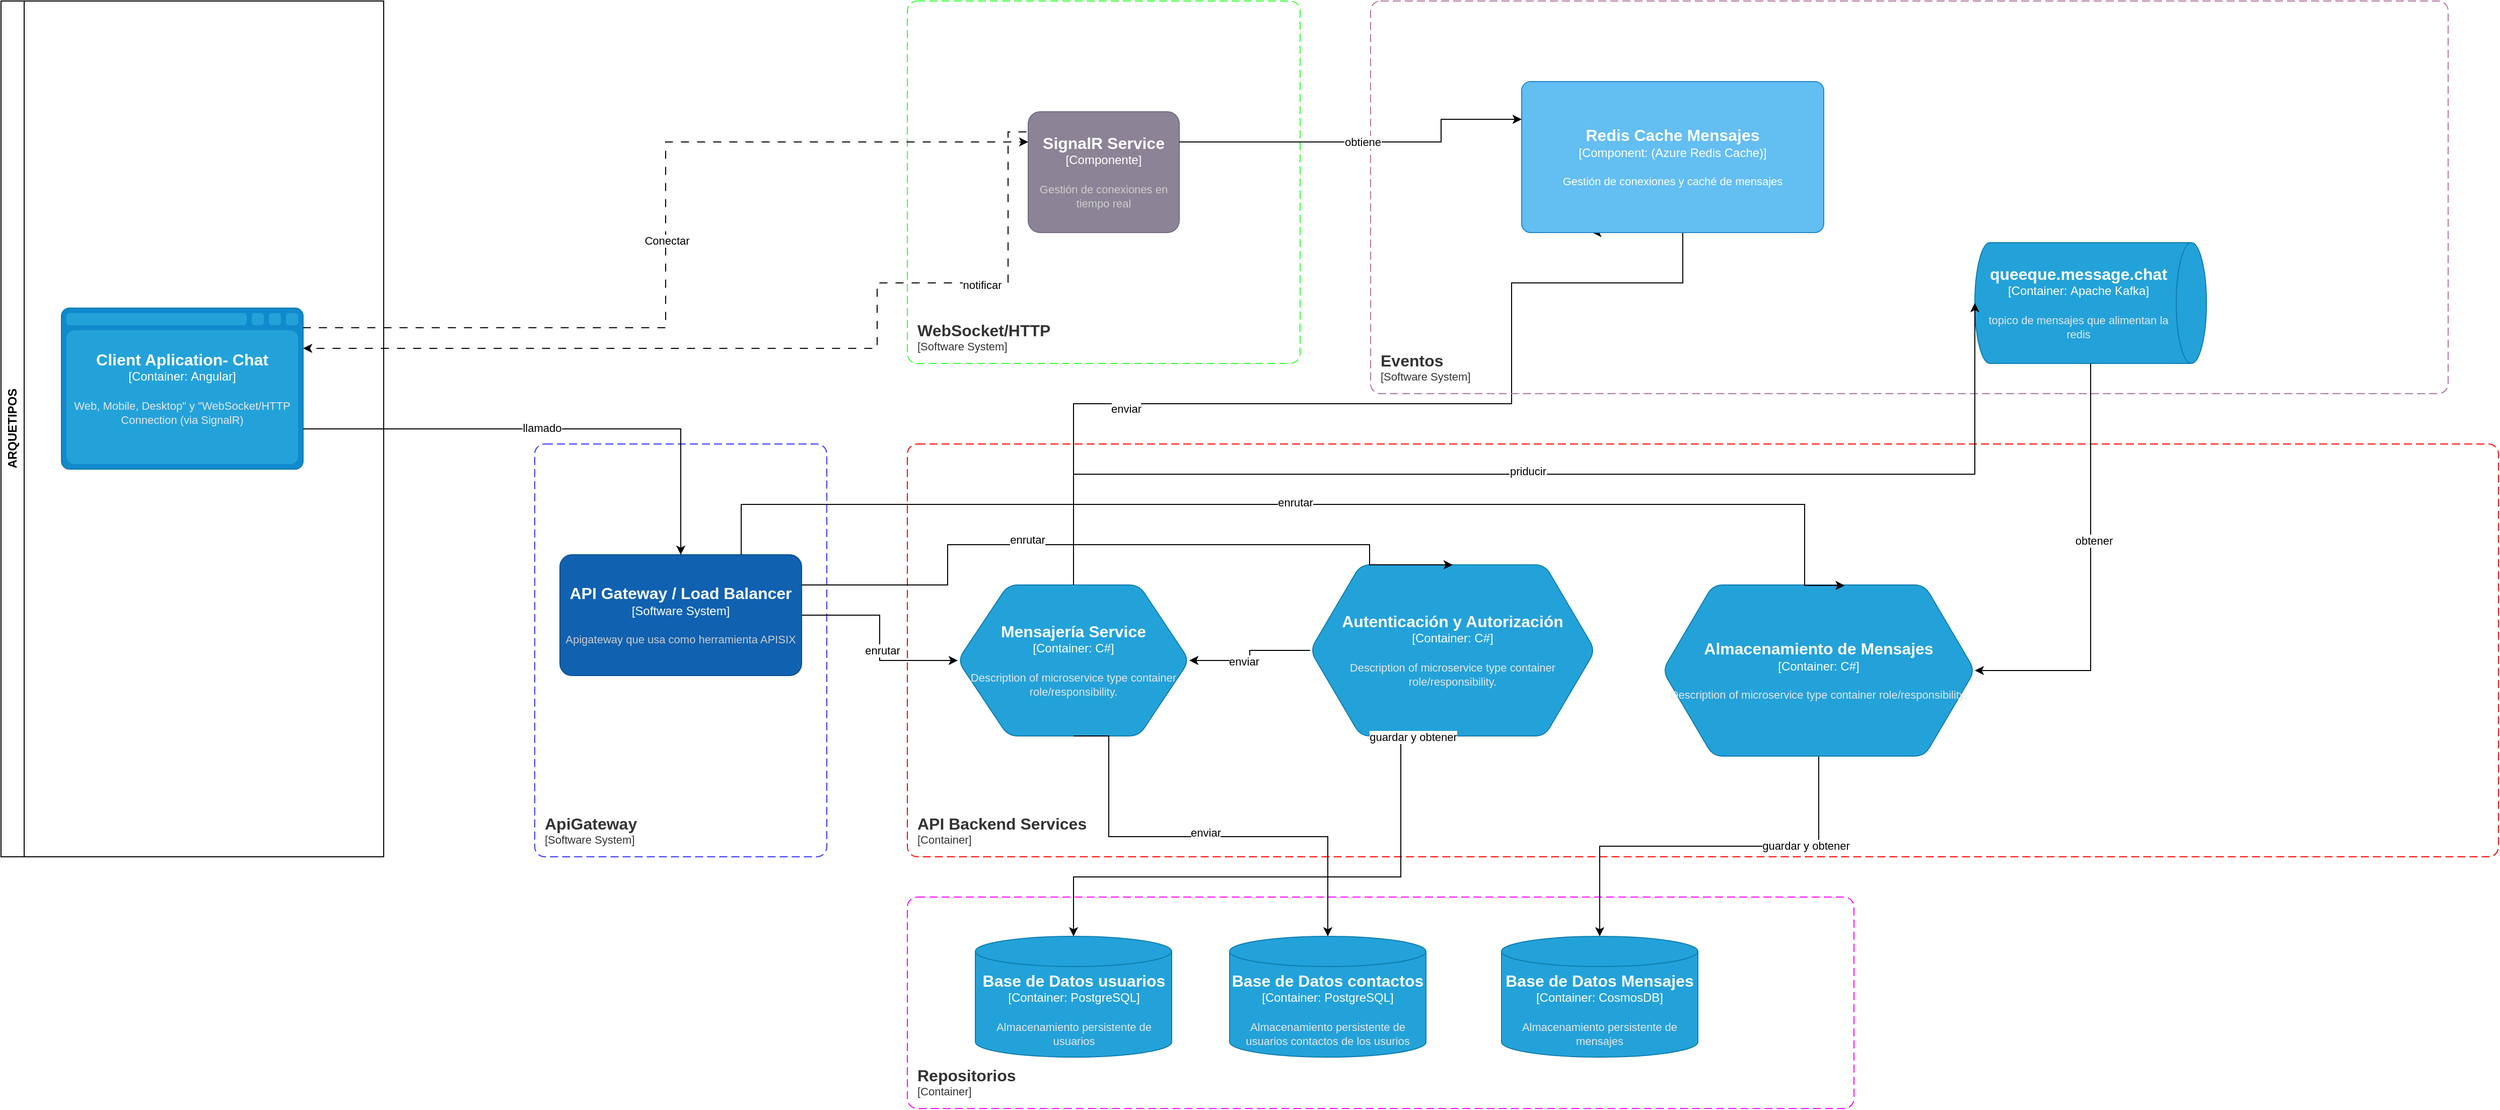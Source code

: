 <mxfile version="24.7.12">
  <diagram name="Página-1" id="nyKuOgUTFun6SCa8rSzU">
    <mxGraphModel dx="4924" dy="2206" grid="1" gridSize="10" guides="1" tooltips="1" connect="1" arrows="1" fold="1" page="1" pageScale="1" pageWidth="827" pageHeight="1169" math="0" shadow="0">
      <root>
        <mxCell id="0" />
        <mxCell id="1" parent="0" />
        <mxCell id="nwlU-YDam0vRjaBJBYIT-4" value="ARQUETIPOS" style="swimlane;horizontal=0;whiteSpace=wrap;html=1;" parent="1" vertex="1">
          <mxGeometry x="-390" y="120" width="380" height="850" as="geometry">
            <mxRectangle x="-390" y="120" width="40" height="240" as="alternateBounds" />
          </mxGeometry>
        </mxCell>
        <object placeholders="1" c4Name="Client Aplication- Chat" c4Type="Container" c4Technology="Angular" c4Description="Web, Mobile, Desktop&quot; y &quot;WebSocket/HTTP Connection (via SignalR)" label="&lt;font style=&quot;font-size: 16px&quot;&gt;&lt;b&gt;%c4Name%&lt;/b&gt;&lt;/font&gt;&lt;div&gt;[%c4Type%:&amp;nbsp;%c4Technology%]&lt;/div&gt;&lt;br&gt;&lt;div&gt;&lt;font style=&quot;font-size: 11px&quot;&gt;&lt;font color=&quot;#E6E6E6&quot;&gt;%c4Description%&lt;/font&gt;&lt;/div&gt;" id="nwlU-YDam0vRjaBJBYIT-2">
          <mxCell style="shape=mxgraph.c4.webBrowserContainer2;whiteSpace=wrap;html=1;boundedLbl=1;rounded=0;labelBackgroundColor=none;strokeColor=#118ACD;fillColor=#23A2D9;strokeColor=#118ACD;strokeColor2=#0E7DAD;fontSize=12;fontColor=#ffffff;align=center;metaEdit=1;points=[[0.5,0,0],[1,0.25,0],[1,0.5,0],[1,0.75,0],[0.5,1,0],[0,0.75,0],[0,0.5,0],[0,0.25,0]];resizable=0;" parent="nwlU-YDam0vRjaBJBYIT-4" vertex="1">
            <mxGeometry x="60" y="305" width="240" height="160" as="geometry" />
          </mxCell>
        </object>
        <object placeholders="1" c4Name="ApiGateway" c4Type="SystemScopeBoundary" c4Application="Software System" label="&lt;font style=&quot;font-size: 16px&quot;&gt;&lt;b&gt;&lt;div style=&quot;text-align: left&quot;&gt;%c4Name%&lt;/div&gt;&lt;/b&gt;&lt;/font&gt;&lt;div style=&quot;text-align: left&quot;&gt;[%c4Application%]&lt;/div&gt;" id="nwlU-YDam0vRjaBJBYIT-12">
          <mxCell style="rounded=1;fontSize=11;whiteSpace=wrap;html=1;dashed=1;arcSize=20;fillColor=none;strokeColor=#3333FF;fontColor=#333333;labelBackgroundColor=none;align=left;verticalAlign=bottom;labelBorderColor=none;spacingTop=0;spacing=10;dashPattern=8 4;metaEdit=1;rotatable=0;perimeter=rectanglePerimeter;noLabel=0;labelPadding=0;allowArrows=0;connectable=0;expand=0;recursiveResize=0;editable=1;pointerEvents=0;absoluteArcSize=1;points=[[0.25,0,0],[0.5,0,0],[0.75,0,0],[1,0.25,0],[1,0.5,0],[1,0.75,0],[0.75,1,0],[0.5,1,0],[0.25,1,0],[0,0.75,0],[0,0.5,0],[0,0.25,0]];" parent="1" vertex="1">
            <mxGeometry x="140" y="560" width="290" height="410" as="geometry" />
          </mxCell>
        </object>
        <mxCell id="nwlU-YDam0vRjaBJBYIT-18" style="edgeStyle=orthogonalEdgeStyle;rounded=0;orthogonalLoop=1;jettySize=auto;html=1;" parent="1" source="nwlU-YDam0vRjaBJBYIT-13" target="nwlU-YDam0vRjaBJBYIT-17" edge="1">
          <mxGeometry relative="1" as="geometry" />
        </mxCell>
        <mxCell id="nwlU-YDam0vRjaBJBYIT-73" value="enrutar" style="edgeLabel;html=1;align=center;verticalAlign=middle;resizable=0;points=[];" parent="nwlU-YDam0vRjaBJBYIT-18" vertex="1" connectable="0">
          <mxGeometry x="0.119" y="2" relative="1" as="geometry">
            <mxPoint as="offset" />
          </mxGeometry>
        </mxCell>
        <object placeholders="1" c4Name="API Gateway / Load Balancer      " c4Type="Software System" c4Description="Apigateway que usa como herramienta APISIX" label="&lt;font style=&quot;font-size: 16px&quot;&gt;&lt;b&gt;%c4Name%&lt;/b&gt;&lt;/font&gt;&lt;div&gt;[%c4Type%]&lt;/div&gt;&lt;br&gt;&lt;div&gt;&lt;font style=&quot;font-size: 11px&quot;&gt;&lt;font color=&quot;#cccccc&quot;&gt;%c4Description%&lt;/font&gt;&lt;/div&gt;" id="nwlU-YDam0vRjaBJBYIT-13">
          <mxCell style="rounded=1;whiteSpace=wrap;html=1;labelBackgroundColor=none;fillColor=#1061B0;fontColor=#ffffff;align=center;arcSize=10;strokeColor=#0D5091;metaEdit=1;resizable=0;points=[[0.25,0,0],[0.5,0,0],[0.75,0,0],[1,0.25,0],[1,0.5,0],[1,0.75,0],[0.75,1,0],[0.5,1,0],[0.25,1,0],[0,0.75,0],[0,0.5,0],[0,0.25,0]];" parent="1" vertex="1">
            <mxGeometry x="165" y="670" width="240" height="120" as="geometry" />
          </mxCell>
        </object>
        <mxCell id="nwlU-YDam0vRjaBJBYIT-15" style="edgeStyle=orthogonalEdgeStyle;rounded=0;orthogonalLoop=1;jettySize=auto;html=1;exitX=1;exitY=0.75;exitDx=0;exitDy=0;exitPerimeter=0;" parent="1" source="nwlU-YDam0vRjaBJBYIT-2" target="nwlU-YDam0vRjaBJBYIT-13" edge="1">
          <mxGeometry relative="1" as="geometry" />
        </mxCell>
        <mxCell id="nwlU-YDam0vRjaBJBYIT-72" value="llamado" style="edgeLabel;html=1;align=center;verticalAlign=middle;resizable=0;points=[];" parent="nwlU-YDam0vRjaBJBYIT-15" vertex="1" connectable="0">
          <mxGeometry x="-0.052" y="1" relative="1" as="geometry">
            <mxPoint as="offset" />
          </mxGeometry>
        </mxCell>
        <object placeholders="1" c4Name="API Backend Services" c4Type="ContainerScopeBoundary" c4Application="Container" label="&lt;font style=&quot;font-size: 16px&quot;&gt;&lt;b&gt;&lt;div style=&quot;text-align: left&quot;&gt;%c4Name%&lt;/div&gt;&lt;/b&gt;&lt;/font&gt;&lt;div style=&quot;text-align: left&quot;&gt;[%c4Application%]&lt;/div&gt;" id="nwlU-YDam0vRjaBJBYIT-16">
          <mxCell style="rounded=1;fontSize=11;whiteSpace=wrap;html=1;dashed=1;arcSize=20;fillColor=none;strokeColor=#FF0000;fontColor=#333333;labelBackgroundColor=none;align=left;verticalAlign=bottom;labelBorderColor=none;spacingTop=0;spacing=10;dashPattern=8 4;metaEdit=1;rotatable=0;perimeter=rectanglePerimeter;noLabel=0;labelPadding=0;allowArrows=0;connectable=0;expand=0;recursiveResize=0;editable=1;pointerEvents=0;absoluteArcSize=1;points=[[0.25,0,0],[0.5,0,0],[0.75,0,0],[1,0.25,0],[1,0.5,0],[1,0.75,0],[0.75,1,0],[0.5,1,0],[0.25,1,0],[0,0.75,0],[0,0.5,0],[0,0.25,0]];" parent="1" vertex="1">
            <mxGeometry x="510" y="560" width="1580" height="410" as="geometry" />
          </mxCell>
        </object>
        <mxCell id="nwlU-YDam0vRjaBJBYIT-23" style="edgeStyle=orthogonalEdgeStyle;rounded=0;orthogonalLoop=1;jettySize=auto;html=1;entryX=0.234;entryY=1;entryDx=0;entryDy=0;entryPerimeter=0;" parent="1" source="nwlU-YDam0vRjaBJBYIT-17" target="nwlU-YDam0vRjaBJBYIT-54" edge="1">
          <mxGeometry relative="1" as="geometry">
            <Array as="points">
              <mxPoint x="675" y="520" />
              <mxPoint x="1110" y="520" />
              <mxPoint x="1110" y="400" />
              <mxPoint x="1280" y="400" />
            </Array>
          </mxGeometry>
        </mxCell>
        <mxCell id="nwlU-YDam0vRjaBJBYIT-74" value="enviar" style="edgeLabel;html=1;align=center;verticalAlign=middle;resizable=0;points=[];" parent="nwlU-YDam0vRjaBJBYIT-23" vertex="1" connectable="0">
          <mxGeometry x="-0.557" y="-5" relative="1" as="geometry">
            <mxPoint as="offset" />
          </mxGeometry>
        </mxCell>
        <object placeholders="1" c4Name="Mensajería Service" c4Type="Container" c4Technology="C#" c4Description="Description of microservice type container role/responsibility." label="&lt;font style=&quot;font-size: 16px&quot;&gt;&lt;b&gt;%c4Name%&lt;/b&gt;&lt;/font&gt;&lt;div&gt;[%c4Type%:&amp;nbsp;%c4Technology%]&lt;/div&gt;&lt;br&gt;&lt;div&gt;&lt;font style=&quot;font-size: 11px&quot;&gt;&lt;font color=&quot;#E6E6E6&quot;&gt;%c4Description%&lt;/font&gt;&lt;/div&gt;" id="nwlU-YDam0vRjaBJBYIT-17">
          <mxCell style="shape=hexagon;size=50;perimeter=hexagonPerimeter2;whiteSpace=wrap;html=1;fixedSize=1;rounded=1;labelBackgroundColor=none;fillColor=#23A2D9;fontSize=12;fontColor=#ffffff;align=center;strokeColor=#0E7DAD;metaEdit=1;points=[[0.5,0,0],[1,0.25,0],[1,0.5,0],[1,0.75,0],[0.5,1,0],[0,0.75,0],[0,0.5,0],[0,0.25,0]];resizable=1;" parent="1" vertex="1">
            <mxGeometry x="560" y="700" width="230" height="150" as="geometry" />
          </mxCell>
        </object>
        <object placeholders="1" c4Name="WebSocket/HTTP" c4Type="SystemScopeBoundary" c4Application="Software System" label="&lt;font style=&quot;font-size: 16px&quot;&gt;&lt;b&gt;&lt;div style=&quot;text-align: left&quot;&gt;%c4Name%&lt;/div&gt;&lt;/b&gt;&lt;/font&gt;&lt;div style=&quot;text-align: left&quot;&gt;[%c4Application%]&lt;/div&gt;" id="nwlU-YDam0vRjaBJBYIT-20">
          <mxCell style="rounded=1;fontSize=11;whiteSpace=wrap;html=1;dashed=1;arcSize=20;fillColor=none;strokeColor=#33FF33;fontColor=#333333;labelBackgroundColor=none;align=left;verticalAlign=bottom;labelBorderColor=none;spacingTop=0;spacing=10;dashPattern=8 4;metaEdit=1;rotatable=0;perimeter=rectanglePerimeter;noLabel=0;labelPadding=0;allowArrows=0;connectable=0;expand=0;recursiveResize=0;editable=1;pointerEvents=0;absoluteArcSize=1;points=[[0.25,0,0],[0.5,0,0],[0.75,0,0],[1,0.25,0],[1,0.5,0],[1,0.75,0],[0.75,1,0],[0.5,1,0],[0.25,1,0],[0,0.75,0],[0,0.5,0],[0,0.25,0]];" parent="1" vertex="1">
            <mxGeometry x="510" y="120" width="390" height="360" as="geometry" />
          </mxCell>
        </object>
        <object placeholders="1" c4Name="SignalR Service" c4Description="Gestión de conexiones en tiempo real" label="&lt;font style=&quot;font-size: 16px&quot;&gt;&lt;b&gt;%c4Name%&lt;/b&gt;&lt;/font&gt;&lt;div&gt;[%c4Type%]&lt;/div&gt;&lt;br&gt;&lt;div&gt;&lt;font style=&quot;font-size: 11px&quot;&gt;&lt;font color=&quot;#cccccc&quot;&gt;%c4Description%&lt;/font&gt;&lt;/div&gt;" c4Type="Componente" id="nwlU-YDam0vRjaBJBYIT-21">
          <mxCell style="rounded=1;whiteSpace=wrap;html=1;labelBackgroundColor=none;fillColor=#8C8496;fontColor=#ffffff;align=center;arcSize=10;strokeColor=#736782;metaEdit=1;resizable=1;points=[[0.25,0,0],[0.5,0,0],[0.75,0,0],[1,0.25,0],[1,0.5,0],[1,0.75,0],[0.75,1,0],[0.5,1,0],[0.25,1,0],[0,0.75,0],[0,0.5,0],[0,0.25,0]];" parent="1" vertex="1">
            <mxGeometry x="630" y="230" width="150" height="120" as="geometry" />
          </mxCell>
        </object>
        <mxCell id="nwlU-YDam0vRjaBJBYIT-29" style="edgeStyle=orthogonalEdgeStyle;rounded=0;orthogonalLoop=1;jettySize=auto;html=1;entryX=0;entryY=0.25;entryDx=0;entryDy=0;entryPerimeter=0;flowAnimation=1;exitX=0.981;exitY=0.122;exitDx=0;exitDy=0;exitPerimeter=0;" parent="1" source="nwlU-YDam0vRjaBJBYIT-2" target="nwlU-YDam0vRjaBJBYIT-21" edge="1">
          <mxGeometry relative="1" as="geometry">
            <mxPoint x="60.0" y="380" as="sourcePoint" />
            <mxPoint x="337.5" y="-70" as="targetPoint" />
          </mxGeometry>
        </mxCell>
        <mxCell id="nwlU-YDam0vRjaBJBYIT-88" value="Conectar" style="edgeLabel;html=1;align=center;verticalAlign=middle;resizable=0;points=[];" parent="nwlU-YDam0vRjaBJBYIT-29" vertex="1" connectable="0">
          <mxGeometry x="-0.008" y="-1" relative="1" as="geometry">
            <mxPoint as="offset" />
          </mxGeometry>
        </mxCell>
        <object placeholders="1" c4Name="Repositorios" c4Type="ContainerScopeBoundary" c4Application="Container" label="&lt;font style=&quot;font-size: 16px&quot;&gt;&lt;b&gt;&lt;div style=&quot;text-align: left&quot;&gt;%c4Name%&lt;/div&gt;&lt;/b&gt;&lt;/font&gt;&lt;div style=&quot;text-align: left&quot;&gt;[%c4Application%]&lt;/div&gt;" id="nwlU-YDam0vRjaBJBYIT-30">
          <mxCell style="rounded=1;fontSize=11;whiteSpace=wrap;html=1;dashed=1;arcSize=20;fillColor=none;strokeColor=#FF00FF;fontColor=#333333;labelBackgroundColor=none;align=left;verticalAlign=bottom;labelBorderColor=none;spacingTop=0;spacing=10;dashPattern=8 4;metaEdit=1;rotatable=0;perimeter=rectanglePerimeter;noLabel=0;labelPadding=0;allowArrows=0;connectable=0;expand=0;recursiveResize=0;editable=1;pointerEvents=0;absoluteArcSize=1;points=[[0.25,0,0],[0.5,0,0],[0.75,0,0],[1,0.25,0],[1,0.5,0],[1,0.75,0],[0.75,1,0],[0.5,1,0],[0.25,1,0],[0,0.75,0],[0,0.5,0],[0,0.25,0]];" parent="1" vertex="1">
            <mxGeometry x="510" y="1010" width="940" height="210" as="geometry" />
          </mxCell>
        </object>
        <object placeholders="1" c4Name="Base de Datos usuarios" c4Type="Container" c4Technology="PostgreSQL" c4Description="Almacenamiento persistente de usuarios " label="&lt;font style=&quot;font-size: 16px&quot;&gt;&lt;b&gt;%c4Name%&lt;/b&gt;&lt;/font&gt;&lt;div&gt;[%c4Type%:&amp;nbsp;%c4Technology%]&lt;/div&gt;&lt;br&gt;&lt;div&gt;&lt;font style=&quot;font-size: 11px&quot;&gt;&lt;font color=&quot;#E6E6E6&quot;&gt;%c4Description%&lt;/font&gt;&lt;/div&gt;" id="nwlU-YDam0vRjaBJBYIT-31">
          <mxCell style="shape=cylinder3;size=15;whiteSpace=wrap;html=1;boundedLbl=1;rounded=0;labelBackgroundColor=none;fillColor=#23A2D9;fontSize=12;fontColor=#ffffff;align=center;strokeColor=#0E7DAD;metaEdit=1;points=[[0.5,0,0],[1,0.25,0],[1,0.5,0],[1,0.75,0],[0.5,1,0],[0,0.75,0],[0,0.5,0],[0,0.25,0]];resizable=1;" parent="1" vertex="1">
            <mxGeometry x="577.5" y="1049" width="195" height="120" as="geometry" />
          </mxCell>
        </object>
        <object placeholders="1" c4Name="Eventos" c4Type="SystemScopeBoundary" c4Application="Software System" label="&lt;font style=&quot;font-size: 16px&quot;&gt;&lt;b&gt;&lt;div style=&quot;text-align: left&quot;&gt;%c4Name%&lt;/div&gt;&lt;/b&gt;&lt;/font&gt;&lt;div style=&quot;text-align: left&quot;&gt;[%c4Application%]&lt;/div&gt;" id="nwlU-YDam0vRjaBJBYIT-34">
          <mxCell style="rounded=1;fontSize=11;whiteSpace=wrap;html=1;dashed=1;arcSize=20;fillColor=none;strokeColor=#B5739D;fontColor=#333333;labelBackgroundColor=none;align=left;verticalAlign=bottom;labelBorderColor=none;spacingTop=0;spacing=10;dashPattern=8 4;metaEdit=1;rotatable=0;perimeter=rectanglePerimeter;noLabel=0;labelPadding=0;allowArrows=0;connectable=0;expand=0;recursiveResize=0;editable=1;pointerEvents=0;absoluteArcSize=1;points=[[0.25,0,0],[0.5,0,0],[0.75,0,0],[1,0.25,0],[1,0.5,0],[1,0.75,0],[0.75,1,0],[0.5,1,0],[0.25,1,0],[0,0.75,0],[0,0.5,0],[0,0.25,0]];" parent="1" vertex="1">
            <mxGeometry x="970" y="120" width="1070" height="390" as="geometry" />
          </mxCell>
        </object>
        <mxCell id="kYV0gNenm-wS1p1K6AcR-10" value="" style="edgeStyle=orthogonalEdgeStyle;rounded=0;orthogonalLoop=1;jettySize=auto;html=1;" parent="1" source="nwlU-YDam0vRjaBJBYIT-36" target="nwlU-YDam0vRjaBJBYIT-17" edge="1">
          <mxGeometry relative="1" as="geometry" />
        </mxCell>
        <mxCell id="kYV0gNenm-wS1p1K6AcR-15" value="enviar" style="edgeLabel;html=1;align=center;verticalAlign=middle;resizable=0;points=[];" parent="kYV0gNenm-wS1p1K6AcR-10" vertex="1" connectable="0">
          <mxGeometry x="0.178" y="1" relative="1" as="geometry">
            <mxPoint as="offset" />
          </mxGeometry>
        </mxCell>
        <object placeholders="1" c4Name="Autenticación y Autorización" c4Type="Container" c4Technology="C#" c4Description="Description of microservice type container role/responsibility." label="&lt;font style=&quot;font-size: 16px&quot;&gt;&lt;b&gt;%c4Name%&lt;/b&gt;&lt;/font&gt;&lt;div&gt;[%c4Type%:&amp;nbsp;%c4Technology%]&lt;/div&gt;&lt;br&gt;&lt;div&gt;&lt;font style=&quot;font-size: 11px&quot;&gt;&lt;font color=&quot;#E6E6E6&quot;&gt;%c4Description%&lt;/font&gt;&lt;/div&gt;" id="nwlU-YDam0vRjaBJBYIT-36">
          <mxCell style="shape=hexagon;size=50;perimeter=hexagonPerimeter2;whiteSpace=wrap;html=1;fixedSize=1;rounded=1;labelBackgroundColor=none;fillColor=#23A2D9;fontSize=12;fontColor=#ffffff;align=center;strokeColor=#0E7DAD;metaEdit=1;points=[[0.5,0,0],[1,0.25,0],[1,0.5,0],[1,0.75,0],[0.5,1,0],[0,0.75,0],[0,0.5,0],[0,0.25,0]];resizable=1" parent="1" vertex="1">
            <mxGeometry x="910" y="680" width="283" height="170" as="geometry" />
          </mxCell>
        </object>
        <mxCell id="kYV0gNenm-wS1p1K6AcR-11" style="edgeStyle=orthogonalEdgeStyle;rounded=0;orthogonalLoop=1;jettySize=auto;html=1;exitX=0.5;exitY=1;exitDx=0;exitDy=0;exitPerimeter=0;" parent="1" source="nwlU-YDam0vRjaBJBYIT-41" target="kYV0gNenm-wS1p1K6AcR-3" edge="1">
          <mxGeometry relative="1" as="geometry" />
        </mxCell>
        <mxCell id="kYV0gNenm-wS1p1K6AcR-12" value="guardar y obtener" style="edgeLabel;html=1;align=center;verticalAlign=middle;resizable=0;points=[];" parent="kYV0gNenm-wS1p1K6AcR-11" vertex="1" connectable="0">
          <mxGeometry x="-0.487" y="-1" relative="1" as="geometry">
            <mxPoint x="-1" as="offset" />
          </mxGeometry>
        </mxCell>
        <object placeholders="1" c4Name="Almacenamiento de Mensajes" c4Type="Container" c4Technology="C#" c4Description="Description of microservice type container role/responsibility." label="&lt;font style=&quot;font-size: 16px&quot;&gt;&lt;b&gt;%c4Name%&lt;/b&gt;&lt;/font&gt;&lt;div&gt;[%c4Type%:&amp;nbsp;%c4Technology%]&lt;/div&gt;&lt;br&gt;&lt;div&gt;&lt;font style=&quot;font-size: 11px&quot;&gt;&lt;font color=&quot;#E6E6E6&quot;&gt;%c4Description%&lt;/font&gt;&lt;/div&gt;" id="nwlU-YDam0vRjaBJBYIT-41">
          <mxCell style="shape=hexagon;size=50;perimeter=hexagonPerimeter2;whiteSpace=wrap;html=1;fixedSize=1;rounded=1;labelBackgroundColor=none;fillColor=#23A2D9;fontSize=12;fontColor=#ffffff;align=center;strokeColor=#0E7DAD;metaEdit=1;points=[[0.5,0,0],[1,0.25,0],[1,0.5,0],[1,0.75,0],[0.5,1,0],[0,0.75,0],[0,0.5,0],[0,0.25,0]];resizable=1" parent="1" vertex="1">
            <mxGeometry x="1260" y="700" width="310" height="170" as="geometry" />
          </mxCell>
        </object>
        <object placeholders="1" c4Name="Redis Cache Mensajes" c4Type="Component" c4Technology="(Azure Redis Cache)" c4Description="Gestión de conexiones y caché de mensajes" label="&lt;font style=&quot;font-size: 16px&quot;&gt;&lt;b&gt;%c4Name%&lt;/b&gt;&lt;/font&gt;&lt;div&gt;[%c4Type%: %c4Technology%]&lt;/div&gt;&lt;br&gt;&lt;div&gt;&lt;font style=&quot;font-size: 11px&quot;&gt;%c4Description%&lt;/font&gt;&lt;/div&gt;" id="nwlU-YDam0vRjaBJBYIT-54">
          <mxCell style="rounded=1;whiteSpace=wrap;html=1;labelBackgroundColor=none;fillColor=#63BEF2;fontColor=#ffffff;align=center;arcSize=6;strokeColor=#2086C9;metaEdit=1;resizable=1;points=[[0.25,0,0],[0.5,0,0],[0.75,0,0],[1,0.25,0],[1,0.5,0],[1,0.75,0],[0.75,1,0],[0.5,1,0],[0.25,1,0],[0,0.75,0],[0,0.5,0],[0,0.25,0]];" parent="1" vertex="1">
            <mxGeometry x="1120" y="200" width="300" height="150" as="geometry" />
          </mxCell>
        </object>
        <mxCell id="nwlU-YDam0vRjaBJBYIT-56" style="edgeStyle=orthogonalEdgeStyle;rounded=0;orthogonalLoop=1;jettySize=auto;html=1;entryX=1;entryY=0.25;entryDx=0;entryDy=0;entryPerimeter=0;flowAnimation=1;exitX=0;exitY=0.25;exitDx=0;exitDy=0;exitPerimeter=0;" parent="1" target="nwlU-YDam0vRjaBJBYIT-2" edge="1">
          <mxGeometry relative="1" as="geometry">
            <Array as="points">
              <mxPoint x="610" y="250" />
              <mxPoint x="610" y="400" />
              <mxPoint x="480" y="400" />
              <mxPoint x="480" y="465" />
            </Array>
            <mxPoint x="632.5" y="250" as="sourcePoint" />
            <mxPoint x="-80" y="495" as="targetPoint" />
          </mxGeometry>
        </mxCell>
        <mxCell id="nwlU-YDam0vRjaBJBYIT-87" value="notificar" style="edgeLabel;html=1;align=center;verticalAlign=middle;resizable=0;points=[];" parent="nwlU-YDam0vRjaBJBYIT-56" vertex="1" connectable="0">
          <mxGeometry x="-0.577" y="2" relative="1" as="geometry">
            <mxPoint as="offset" />
          </mxGeometry>
        </mxCell>
        <object placeholders="1" c4Name="Base de Datos contactos" c4Type="Container" c4Technology="PostgreSQL" c4Description="Almacenamiento persistente de usuarios contactos de los usurios" label="&lt;font style=&quot;font-size: 16px&quot;&gt;&lt;b&gt;%c4Name%&lt;/b&gt;&lt;/font&gt;&lt;div&gt;[%c4Type%:&amp;nbsp;%c4Technology%]&lt;/div&gt;&lt;br&gt;&lt;div&gt;&lt;font style=&quot;font-size: 11px&quot;&gt;&lt;font color=&quot;#E6E6E6&quot;&gt;%c4Description%&lt;/font&gt;&lt;/div&gt;" id="nwlU-YDam0vRjaBJBYIT-57">
          <mxCell style="shape=cylinder3;size=15;whiteSpace=wrap;html=1;boundedLbl=1;rounded=0;labelBackgroundColor=none;fillColor=#23A2D9;fontSize=12;fontColor=#ffffff;align=center;strokeColor=#0E7DAD;metaEdit=1;points=[[0.5,0,0],[1,0.25,0],[1,0.5,0],[1,0.75,0],[0.5,1,0],[0,0.75,0],[0,0.5,0],[0,0.25,0]];resizable=1;" parent="1" vertex="1">
            <mxGeometry x="830" y="1049" width="195" height="120" as="geometry" />
          </mxCell>
        </object>
        <mxCell id="nwlU-YDam0vRjaBJBYIT-59" style="edgeStyle=orthogonalEdgeStyle;rounded=0;orthogonalLoop=1;jettySize=auto;html=1;entryX=0.5;entryY=0;entryDx=0;entryDy=0;entryPerimeter=0;exitX=0.5;exitY=1;exitDx=0;exitDy=0;exitPerimeter=0;" parent="1" source="nwlU-YDam0vRjaBJBYIT-36" target="nwlU-YDam0vRjaBJBYIT-31" edge="1">
          <mxGeometry relative="1" as="geometry">
            <Array as="points">
              <mxPoint x="1000" y="850" />
              <mxPoint x="1000" y="990" />
              <mxPoint x="675" y="990" />
            </Array>
          </mxGeometry>
        </mxCell>
        <mxCell id="nwlU-YDam0vRjaBJBYIT-81" value="guardar y obtener" style="edgeLabel;html=1;align=center;verticalAlign=middle;resizable=0;points=[];" parent="nwlU-YDam0vRjaBJBYIT-59" vertex="1" connectable="0">
          <mxGeometry x="-0.863" relative="1" as="geometry">
            <mxPoint y="1" as="offset" />
          </mxGeometry>
        </mxCell>
        <object placeholders="1" c4Name="Base de Datos Mensajes" c4Type="Container" c4Technology="CosmosDB" c4Description="Almacenamiento persistente de mensajes" label="&lt;font style=&quot;font-size: 16px&quot;&gt;&lt;b&gt;%c4Name%&lt;/b&gt;&lt;/font&gt;&lt;div&gt;[%c4Type%:&amp;nbsp;%c4Technology%]&lt;/div&gt;&lt;br&gt;&lt;div&gt;&lt;font style=&quot;font-size: 11px&quot;&gt;&lt;font color=&quot;#E6E6E6&quot;&gt;%c4Description%&lt;/font&gt;&lt;/div&gt;" id="kYV0gNenm-wS1p1K6AcR-3">
          <mxCell style="shape=cylinder3;size=15;whiteSpace=wrap;html=1;boundedLbl=1;rounded=0;labelBackgroundColor=none;fillColor=#23A2D9;fontSize=12;fontColor=#ffffff;align=center;strokeColor=#0E7DAD;metaEdit=1;points=[[0.5,0,0],[1,0.25,0],[1,0.5,0],[1,0.75,0],[0.5,1,0],[0,0.75,0],[0,0.5,0],[0,0.25,0]];resizable=1;" parent="1" vertex="1">
            <mxGeometry x="1100" y="1049" width="195" height="120" as="geometry" />
          </mxCell>
        </object>
        <mxCell id="kYV0gNenm-wS1p1K6AcR-4" style="edgeStyle=orthogonalEdgeStyle;rounded=0;orthogonalLoop=1;jettySize=auto;html=1;exitX=1;exitY=0.25;exitDx=0;exitDy=0;exitPerimeter=0;entryX=0.5;entryY=0;entryDx=0;entryDy=0;entryPerimeter=0;" parent="1" source="nwlU-YDam0vRjaBJBYIT-13" target="nwlU-YDam0vRjaBJBYIT-36" edge="1">
          <mxGeometry relative="1" as="geometry">
            <Array as="points">
              <mxPoint x="550" y="700" />
              <mxPoint x="550" y="660" />
              <mxPoint x="969" y="660" />
            </Array>
          </mxGeometry>
        </mxCell>
        <mxCell id="kYV0gNenm-wS1p1K6AcR-5" value="enrutar" style="edgeLabel;html=1;align=center;verticalAlign=middle;resizable=0;points=[];" parent="kYV0gNenm-wS1p1K6AcR-4" vertex="1" connectable="0">
          <mxGeometry x="-0.253" y="5" relative="1" as="geometry">
            <mxPoint as="offset" />
          </mxGeometry>
        </mxCell>
        <mxCell id="kYV0gNenm-wS1p1K6AcR-6" style="edgeStyle=orthogonalEdgeStyle;rounded=0;orthogonalLoop=1;jettySize=auto;html=1;exitX=0.75;exitY=0;exitDx=0;exitDy=0;exitPerimeter=0;entryX=0.583;entryY=0.003;entryDx=0;entryDy=0;entryPerimeter=0;" parent="1" source="nwlU-YDam0vRjaBJBYIT-13" target="nwlU-YDam0vRjaBJBYIT-41" edge="1">
          <mxGeometry relative="1" as="geometry">
            <Array as="points">
              <mxPoint x="345" y="620" />
              <mxPoint x="1401" y="620" />
            </Array>
          </mxGeometry>
        </mxCell>
        <mxCell id="kYV0gNenm-wS1p1K6AcR-7" value="enrutar" style="edgeLabel;html=1;align=center;verticalAlign=middle;resizable=0;points=[];" parent="kYV0gNenm-wS1p1K6AcR-6" vertex="1" connectable="0">
          <mxGeometry x="-0.022" y="2" relative="1" as="geometry">
            <mxPoint as="offset" />
          </mxGeometry>
        </mxCell>
        <mxCell id="kYV0gNenm-wS1p1K6AcR-8" value="obtiene" style="edgeStyle=orthogonalEdgeStyle;rounded=0;orthogonalLoop=1;jettySize=auto;html=1;exitX=1;exitY=0.25;exitDx=0;exitDy=0;exitPerimeter=0;entryX=0;entryY=0.25;entryDx=0;entryDy=0;entryPerimeter=0;" parent="1" source="nwlU-YDam0vRjaBJBYIT-21" target="nwlU-YDam0vRjaBJBYIT-54" edge="1">
          <mxGeometry relative="1" as="geometry">
            <mxPoint x="690.0" y="252.5" as="sourcePoint" />
            <mxPoint x="1120" y="230" as="targetPoint" />
            <Array as="points">
              <mxPoint x="1040" y="260" />
              <mxPoint x="1040" y="238" />
            </Array>
          </mxGeometry>
        </mxCell>
        <mxCell id="kYV0gNenm-wS1p1K6AcR-13" style="edgeStyle=orthogonalEdgeStyle;rounded=0;orthogonalLoop=1;jettySize=auto;html=1;exitX=0.5;exitY=1;exitDx=0;exitDy=0;exitPerimeter=0;entryX=0.5;entryY=0;entryDx=0;entryDy=0;entryPerimeter=0;" parent="1" source="nwlU-YDam0vRjaBJBYIT-17" target="nwlU-YDam0vRjaBJBYIT-57" edge="1">
          <mxGeometry relative="1" as="geometry">
            <Array as="points">
              <mxPoint x="710" y="850" />
              <mxPoint x="710" y="950" />
              <mxPoint x="927" y="950" />
            </Array>
          </mxGeometry>
        </mxCell>
        <mxCell id="kYV0gNenm-wS1p1K6AcR-14" value="enviar" style="edgeLabel;html=1;align=center;verticalAlign=middle;resizable=0;points=[];" parent="kYV0gNenm-wS1p1K6AcR-13" vertex="1" connectable="0">
          <mxGeometry x="0.021" y="4" relative="1" as="geometry">
            <mxPoint as="offset" />
          </mxGeometry>
        </mxCell>
        <object placeholders="1" c4Name="queeque.message.chat" c4Type="Container" c4Technology="Apache Kafka" c4Description="topico de mensajes que alimentan la redis" label="&lt;font style=&quot;font-size: 16px&quot;&gt;&lt;b&gt;%c4Name%&lt;/b&gt;&lt;/font&gt;&lt;div&gt;[%c4Type%:&amp;nbsp;%c4Technology%]&lt;/div&gt;&lt;br&gt;&lt;div&gt;&lt;font style=&quot;font-size: 11px&quot;&gt;&lt;font color=&quot;#E6E6E6&quot;&gt;%c4Description%&lt;/font&gt;&lt;/div&gt;" id="X-5e9epk1b3_jLXvaQ5B-1">
          <mxCell style="shape=cylinder3;size=15;direction=south;whiteSpace=wrap;html=1;boundedLbl=1;rounded=0;labelBackgroundColor=none;fillColor=#23A2D9;fontSize=12;fontColor=#ffffff;align=center;strokeColor=#0E7DAD;metaEdit=1;points=[[0.5,0,0],[1,0.25,0],[1,0.5,0],[1,0.75,0],[0.5,1,0],[0,0.75,0],[0,0.5,0],[0,0.25,0]];resizable=1;" vertex="1" parent="1">
            <mxGeometry x="1570" y="360" width="230" height="120" as="geometry" />
          </mxCell>
        </object>
        <mxCell id="X-5e9epk1b3_jLXvaQ5B-2" style="edgeStyle=orthogonalEdgeStyle;rounded=0;orthogonalLoop=1;jettySize=auto;html=1;exitX=0.5;exitY=0;exitDx=0;exitDy=0;exitPerimeter=0;entryX=0.5;entryY=1;entryDx=0;entryDy=0;entryPerimeter=0;" edge="1" parent="1" source="nwlU-YDam0vRjaBJBYIT-17" target="X-5e9epk1b3_jLXvaQ5B-1">
          <mxGeometry relative="1" as="geometry">
            <Array as="points">
              <mxPoint x="675" y="590" />
              <mxPoint x="1570" y="590" />
            </Array>
          </mxGeometry>
        </mxCell>
        <mxCell id="X-5e9epk1b3_jLXvaQ5B-3" value="priducir" style="edgeLabel;html=1;align=center;verticalAlign=middle;resizable=0;points=[];" vertex="1" connectable="0" parent="X-5e9epk1b3_jLXvaQ5B-2">
          <mxGeometry x="-0.048" y="3" relative="1" as="geometry">
            <mxPoint x="1" as="offset" />
          </mxGeometry>
        </mxCell>
        <mxCell id="X-5e9epk1b3_jLXvaQ5B-4" style="edgeStyle=orthogonalEdgeStyle;rounded=0;orthogonalLoop=1;jettySize=auto;html=1;exitX=1;exitY=0.5;exitDx=0;exitDy=0;exitPerimeter=0;entryX=1;entryY=0.5;entryDx=0;entryDy=0;entryPerimeter=0;" edge="1" parent="1" source="X-5e9epk1b3_jLXvaQ5B-1" target="nwlU-YDam0vRjaBJBYIT-41">
          <mxGeometry relative="1" as="geometry" />
        </mxCell>
        <mxCell id="X-5e9epk1b3_jLXvaQ5B-5" value="obtener" style="edgeLabel;html=1;align=center;verticalAlign=middle;resizable=0;points=[];" vertex="1" connectable="0" parent="X-5e9epk1b3_jLXvaQ5B-4">
          <mxGeometry x="-0.164" y="3" relative="1" as="geometry">
            <mxPoint as="offset" />
          </mxGeometry>
        </mxCell>
      </root>
    </mxGraphModel>
  </diagram>
</mxfile>
